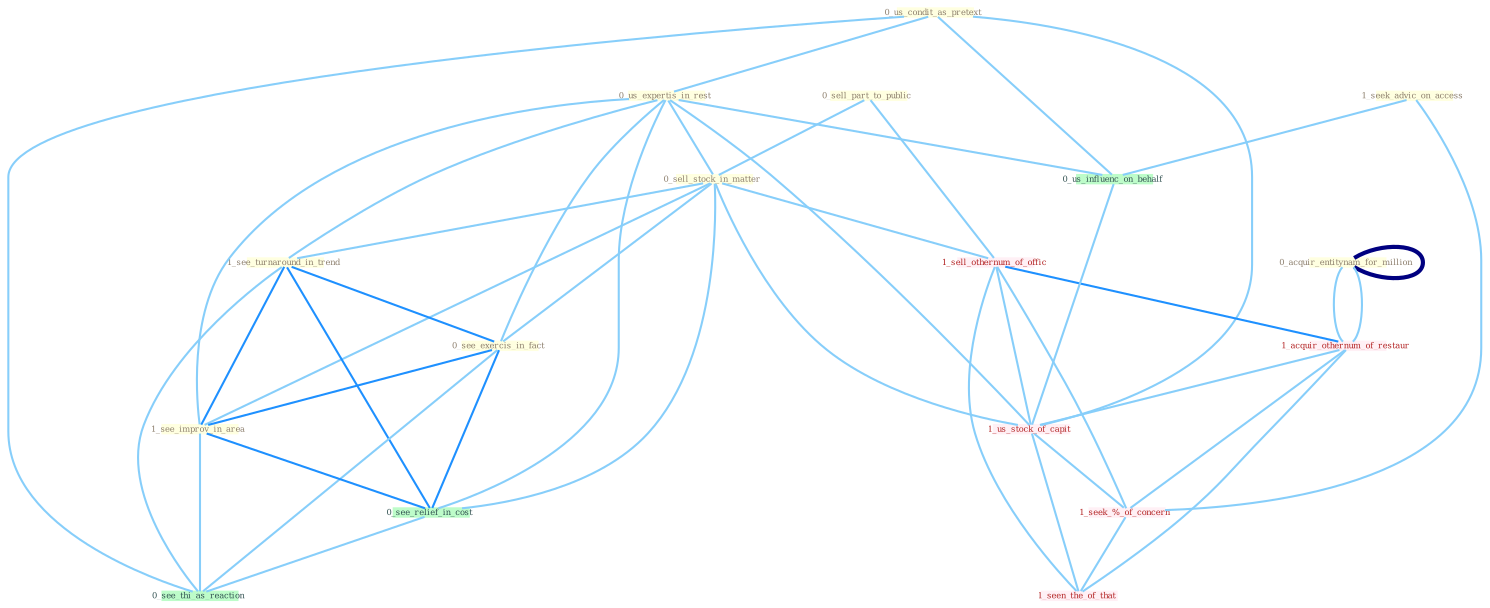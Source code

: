 Graph G{ 
    node
    [shape=polygon,style=filled,width=.5,height=.06,color="#BDFCC9",fixedsize=true,fontsize=4,
    fontcolor="#2f4f4f"];
    {node
    [color="#ffffe0", fontcolor="#8b7d6b"] "0_us_condit_as_pretext " "1_seek_advic_on_access " "0_us_expertis_in_rest " "0_sell_part_to_public " "0_sell_stock_in_matter " "1_see_turnaround_in_trend " "0_see_exercis_in_fact " "1_see_improv_in_area " "0_acquir_entitynam_for_million "}
{node [color="#fff0f5", fontcolor="#b22222"] "1_sell_othernum_of_offic " "1_acquir_othernum_of_restaur " "1_us_stock_of_capit " "1_seek_%_of_concern " "1_seen_the_of_that "}
edge [color="#B0E2FF"];

	"0_us_condit_as_pretext " -- "0_us_expertis_in_rest " [w="1", color="#87cefa" ];
	"0_us_condit_as_pretext " -- "0_us_influenc_on_behalf " [w="1", color="#87cefa" ];
	"0_us_condit_as_pretext " -- "0_see_thi_as_reaction " [w="1", color="#87cefa" ];
	"0_us_condit_as_pretext " -- "1_us_stock_of_capit " [w="1", color="#87cefa" ];
	"1_seek_advic_on_access " -- "0_us_influenc_on_behalf " [w="1", color="#87cefa" ];
	"1_seek_advic_on_access " -- "1_seek_%_of_concern " [w="1", color="#87cefa" ];
	"0_us_expertis_in_rest " -- "0_sell_stock_in_matter " [w="1", color="#87cefa" ];
	"0_us_expertis_in_rest " -- "1_see_turnaround_in_trend " [w="1", color="#87cefa" ];
	"0_us_expertis_in_rest " -- "0_see_exercis_in_fact " [w="1", color="#87cefa" ];
	"0_us_expertis_in_rest " -- "1_see_improv_in_area " [w="1", color="#87cefa" ];
	"0_us_expertis_in_rest " -- "0_us_influenc_on_behalf " [w="1", color="#87cefa" ];
	"0_us_expertis_in_rest " -- "0_see_relief_in_cost " [w="1", color="#87cefa" ];
	"0_us_expertis_in_rest " -- "1_us_stock_of_capit " [w="1", color="#87cefa" ];
	"0_sell_part_to_public " -- "0_sell_stock_in_matter " [w="1", color="#87cefa" ];
	"0_sell_part_to_public " -- "1_sell_othernum_of_offic " [w="1", color="#87cefa" ];
	"0_sell_stock_in_matter " -- "1_see_turnaround_in_trend " [w="1", color="#87cefa" ];
	"0_sell_stock_in_matter " -- "0_see_exercis_in_fact " [w="1", color="#87cefa" ];
	"0_sell_stock_in_matter " -- "1_see_improv_in_area " [w="1", color="#87cefa" ];
	"0_sell_stock_in_matter " -- "1_sell_othernum_of_offic " [w="1", color="#87cefa" ];
	"0_sell_stock_in_matter " -- "0_see_relief_in_cost " [w="1", color="#87cefa" ];
	"0_sell_stock_in_matter " -- "1_us_stock_of_capit " [w="1", color="#87cefa" ];
	"1_see_turnaround_in_trend " -- "0_see_exercis_in_fact " [w="2", color="#1e90ff" , len=0.8];
	"1_see_turnaround_in_trend " -- "1_see_improv_in_area " [w="2", color="#1e90ff" , len=0.8];
	"1_see_turnaround_in_trend " -- "0_see_relief_in_cost " [w="2", color="#1e90ff" , len=0.8];
	"1_see_turnaround_in_trend " -- "0_see_thi_as_reaction " [w="1", color="#87cefa" ];
	"0_see_exercis_in_fact " -- "1_see_improv_in_area " [w="2", color="#1e90ff" , len=0.8];
	"0_see_exercis_in_fact " -- "0_see_relief_in_cost " [w="2", color="#1e90ff" , len=0.8];
	"0_see_exercis_in_fact " -- "0_see_thi_as_reaction " [w="1", color="#87cefa" ];
	"1_see_improv_in_area " -- "0_see_relief_in_cost " [w="2", color="#1e90ff" , len=0.8];
	"1_see_improv_in_area " -- "0_see_thi_as_reaction " [w="1", color="#87cefa" ];
	"0_acquir_entitynam_for_million " -- "0_acquir_entitynam_for_million " [w="4", style=bold, color="#000080", len=0.4];
	"0_acquir_entitynam_for_million " -- "1_acquir_othernum_of_restaur " [w="1", color="#87cefa" ];
	"0_acquir_entitynam_for_million " -- "1_acquir_othernum_of_restaur " [w="1", color="#87cefa" ];
	"1_sell_othernum_of_offic " -- "1_acquir_othernum_of_restaur " [w="2", color="#1e90ff" , len=0.8];
	"1_sell_othernum_of_offic " -- "1_us_stock_of_capit " [w="1", color="#87cefa" ];
	"1_sell_othernum_of_offic " -- "1_seek_%_of_concern " [w="1", color="#87cefa" ];
	"1_sell_othernum_of_offic " -- "1_seen_the_of_that " [w="1", color="#87cefa" ];
	"0_us_influenc_on_behalf " -- "1_us_stock_of_capit " [w="1", color="#87cefa" ];
	"0_see_relief_in_cost " -- "0_see_thi_as_reaction " [w="1", color="#87cefa" ];
	"1_acquir_othernum_of_restaur " -- "1_us_stock_of_capit " [w="1", color="#87cefa" ];
	"1_acquir_othernum_of_restaur " -- "1_seek_%_of_concern " [w="1", color="#87cefa" ];
	"1_acquir_othernum_of_restaur " -- "1_seen_the_of_that " [w="1", color="#87cefa" ];
	"1_us_stock_of_capit " -- "1_seek_%_of_concern " [w="1", color="#87cefa" ];
	"1_us_stock_of_capit " -- "1_seen_the_of_that " [w="1", color="#87cefa" ];
	"1_seek_%_of_concern " -- "1_seen_the_of_that " [w="1", color="#87cefa" ];
}